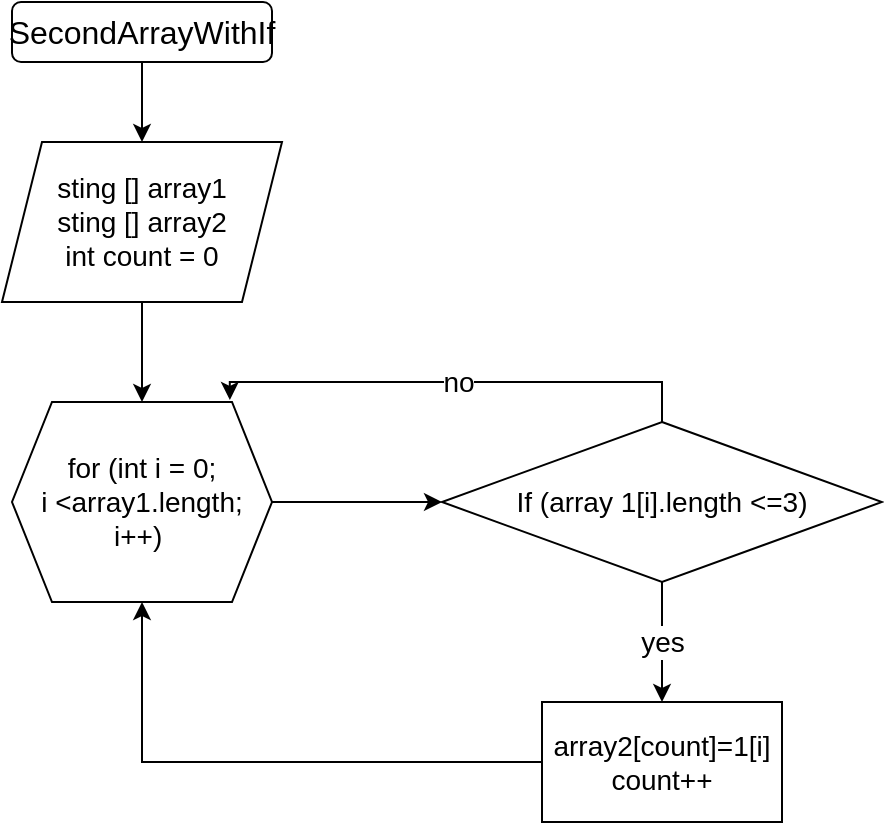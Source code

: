 <mxfile version="20.3.3" type="device"><diagram id="45n6mR1R6-NFKISCtnzV" name="Страница 1"><mxGraphModel dx="839" dy="669" grid="1" gridSize="10" guides="1" tooltips="1" connect="1" arrows="1" fold="1" page="1" pageScale="1" pageWidth="827" pageHeight="1169" math="0" shadow="0"><root><mxCell id="0"/><mxCell id="1" parent="0"/><mxCell id="jWWh1EAiNZasbfxYv-jO-3" style="edgeStyle=orthogonalEdgeStyle;rounded=0;orthogonalLoop=1;jettySize=auto;html=1;exitX=0.5;exitY=1;exitDx=0;exitDy=0;fontSize=14;" edge="1" parent="1" source="jWWh1EAiNZasbfxYv-jO-2" target="jWWh1EAiNZasbfxYv-jO-4"><mxGeometry relative="1" as="geometry"><mxPoint x="120" y="120" as="targetPoint"/></mxGeometry></mxCell><mxCell id="jWWh1EAiNZasbfxYv-jO-2" value="&lt;font size=&quot;3&quot;&gt;&lt;font style=&quot;vertical-align: inherit;&quot;&gt;&lt;font style=&quot;vertical-align: inherit;&quot;&gt;SecondArrayWithIf&lt;/font&gt;&lt;/font&gt;&lt;/font&gt;" style="rounded=1;whiteSpace=wrap;html=1;" vertex="1" parent="1"><mxGeometry x="55" y="50" width="130" height="30" as="geometry"/></mxCell><mxCell id="jWWh1EAiNZasbfxYv-jO-7" style="edgeStyle=orthogonalEdgeStyle;rounded=0;orthogonalLoop=1;jettySize=auto;html=1;exitX=0.5;exitY=1;exitDx=0;exitDy=0;entryX=0.5;entryY=0;entryDx=0;entryDy=0;fontSize=14;" edge="1" parent="1" source="jWWh1EAiNZasbfxYv-jO-4" target="jWWh1EAiNZasbfxYv-jO-5"><mxGeometry relative="1" as="geometry"/></mxCell><mxCell id="jWWh1EAiNZasbfxYv-jO-4" value="&lt;font style=&quot;vertical-align: inherit;&quot;&gt;&lt;font style=&quot;vertical-align: inherit;&quot;&gt;sting [] array1&lt;br&gt;sting [] array2&lt;br&gt;int count = 0&lt;br&gt;&lt;/font&gt;&lt;/font&gt;" style="shape=parallelogram;perimeter=parallelogramPerimeter;whiteSpace=wrap;html=1;fixedSize=1;fontSize=14;" vertex="1" parent="1"><mxGeometry x="50" y="120" width="140" height="80" as="geometry"/></mxCell><mxCell id="jWWh1EAiNZasbfxYv-jO-9" style="edgeStyle=orthogonalEdgeStyle;rounded=0;orthogonalLoop=1;jettySize=auto;html=1;exitX=1;exitY=0.5;exitDx=0;exitDy=0;entryX=0;entryY=0.5;entryDx=0;entryDy=0;fontSize=14;" edge="1" parent="1" source="jWWh1EAiNZasbfxYv-jO-5" target="jWWh1EAiNZasbfxYv-jO-8"><mxGeometry relative="1" as="geometry"/></mxCell><mxCell id="jWWh1EAiNZasbfxYv-jO-5" value="&lt;font style=&quot;vertical-align: inherit;&quot;&gt;&lt;font style=&quot;vertical-align: inherit;&quot;&gt;for (int i = 0;&lt;br&gt;i &amp;lt;array1.length;&lt;br&gt;i++)&amp;nbsp;&lt;/font&gt;&lt;/font&gt;" style="shape=hexagon;perimeter=hexagonPerimeter2;whiteSpace=wrap;html=1;fixedSize=1;fontSize=14;" vertex="1" parent="1"><mxGeometry x="55" y="250" width="130" height="100" as="geometry"/></mxCell><mxCell id="jWWh1EAiNZasbfxYv-jO-10" value="no" style="edgeStyle=orthogonalEdgeStyle;rounded=0;orthogonalLoop=1;jettySize=auto;html=1;exitX=0.5;exitY=0;exitDx=0;exitDy=0;entryX=0.838;entryY=-0.01;entryDx=0;entryDy=0;entryPerimeter=0;fontSize=14;" edge="1" parent="1" source="jWWh1EAiNZasbfxYv-jO-8" target="jWWh1EAiNZasbfxYv-jO-5"><mxGeometry relative="1" as="geometry"/></mxCell><mxCell id="jWWh1EAiNZasbfxYv-jO-12" value="yes" style="edgeStyle=orthogonalEdgeStyle;rounded=0;orthogonalLoop=1;jettySize=auto;html=1;exitX=0.5;exitY=1;exitDx=0;exitDy=0;entryX=0.5;entryY=0;entryDx=0;entryDy=0;fontSize=14;" edge="1" parent="1" source="jWWh1EAiNZasbfxYv-jO-8" target="jWWh1EAiNZasbfxYv-jO-11"><mxGeometry relative="1" as="geometry"/></mxCell><mxCell id="jWWh1EAiNZasbfxYv-jO-8" value="If (array 1[i].length &amp;lt;=3)" style="rhombus;whiteSpace=wrap;html=1;fontSize=14;" vertex="1" parent="1"><mxGeometry x="270" y="260" width="220" height="80" as="geometry"/></mxCell><mxCell id="jWWh1EAiNZasbfxYv-jO-13" style="edgeStyle=orthogonalEdgeStyle;rounded=0;orthogonalLoop=1;jettySize=auto;html=1;exitX=0;exitY=0.5;exitDx=0;exitDy=0;entryX=0.5;entryY=1;entryDx=0;entryDy=0;fontSize=14;" edge="1" parent="1" source="jWWh1EAiNZasbfxYv-jO-11" target="jWWh1EAiNZasbfxYv-jO-5"><mxGeometry relative="1" as="geometry"/></mxCell><mxCell id="jWWh1EAiNZasbfxYv-jO-11" value="array2[count]=1[i]&lt;br&gt;count++" style="rounded=0;whiteSpace=wrap;html=1;fontSize=14;" vertex="1" parent="1"><mxGeometry x="320" y="400" width="120" height="60" as="geometry"/></mxCell></root></mxGraphModel></diagram></mxfile>